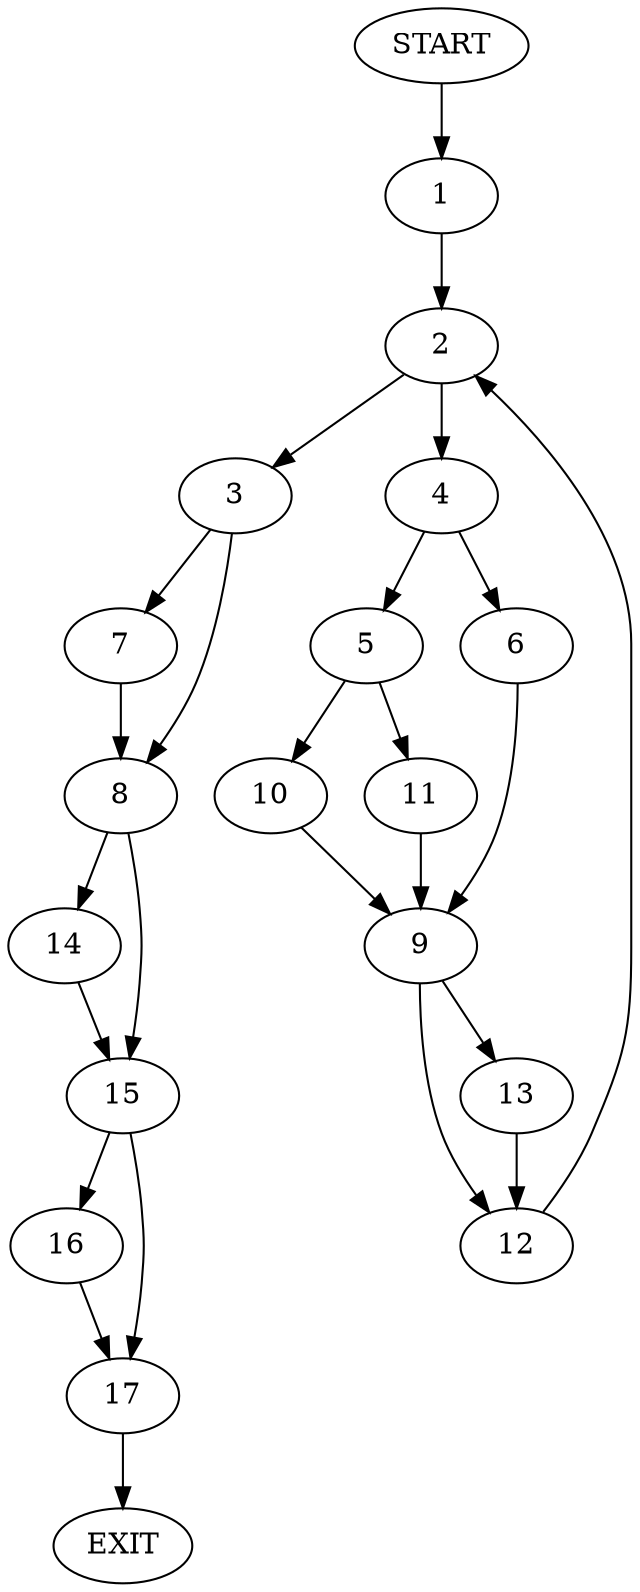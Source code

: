 digraph {
0 [label="START"]
18 [label="EXIT"]
0 -> 1
1 -> 2
2 -> 3
2 -> 4
4 -> 5
4 -> 6
3 -> 7
3 -> 8
6 -> 9
5 -> 10
5 -> 11
9 -> 12
9 -> 13
11 -> 9
10 -> 9
12 -> 2
13 -> 12
7 -> 8
8 -> 14
8 -> 15
14 -> 15
15 -> 16
15 -> 17
17 -> 18
16 -> 17
}
